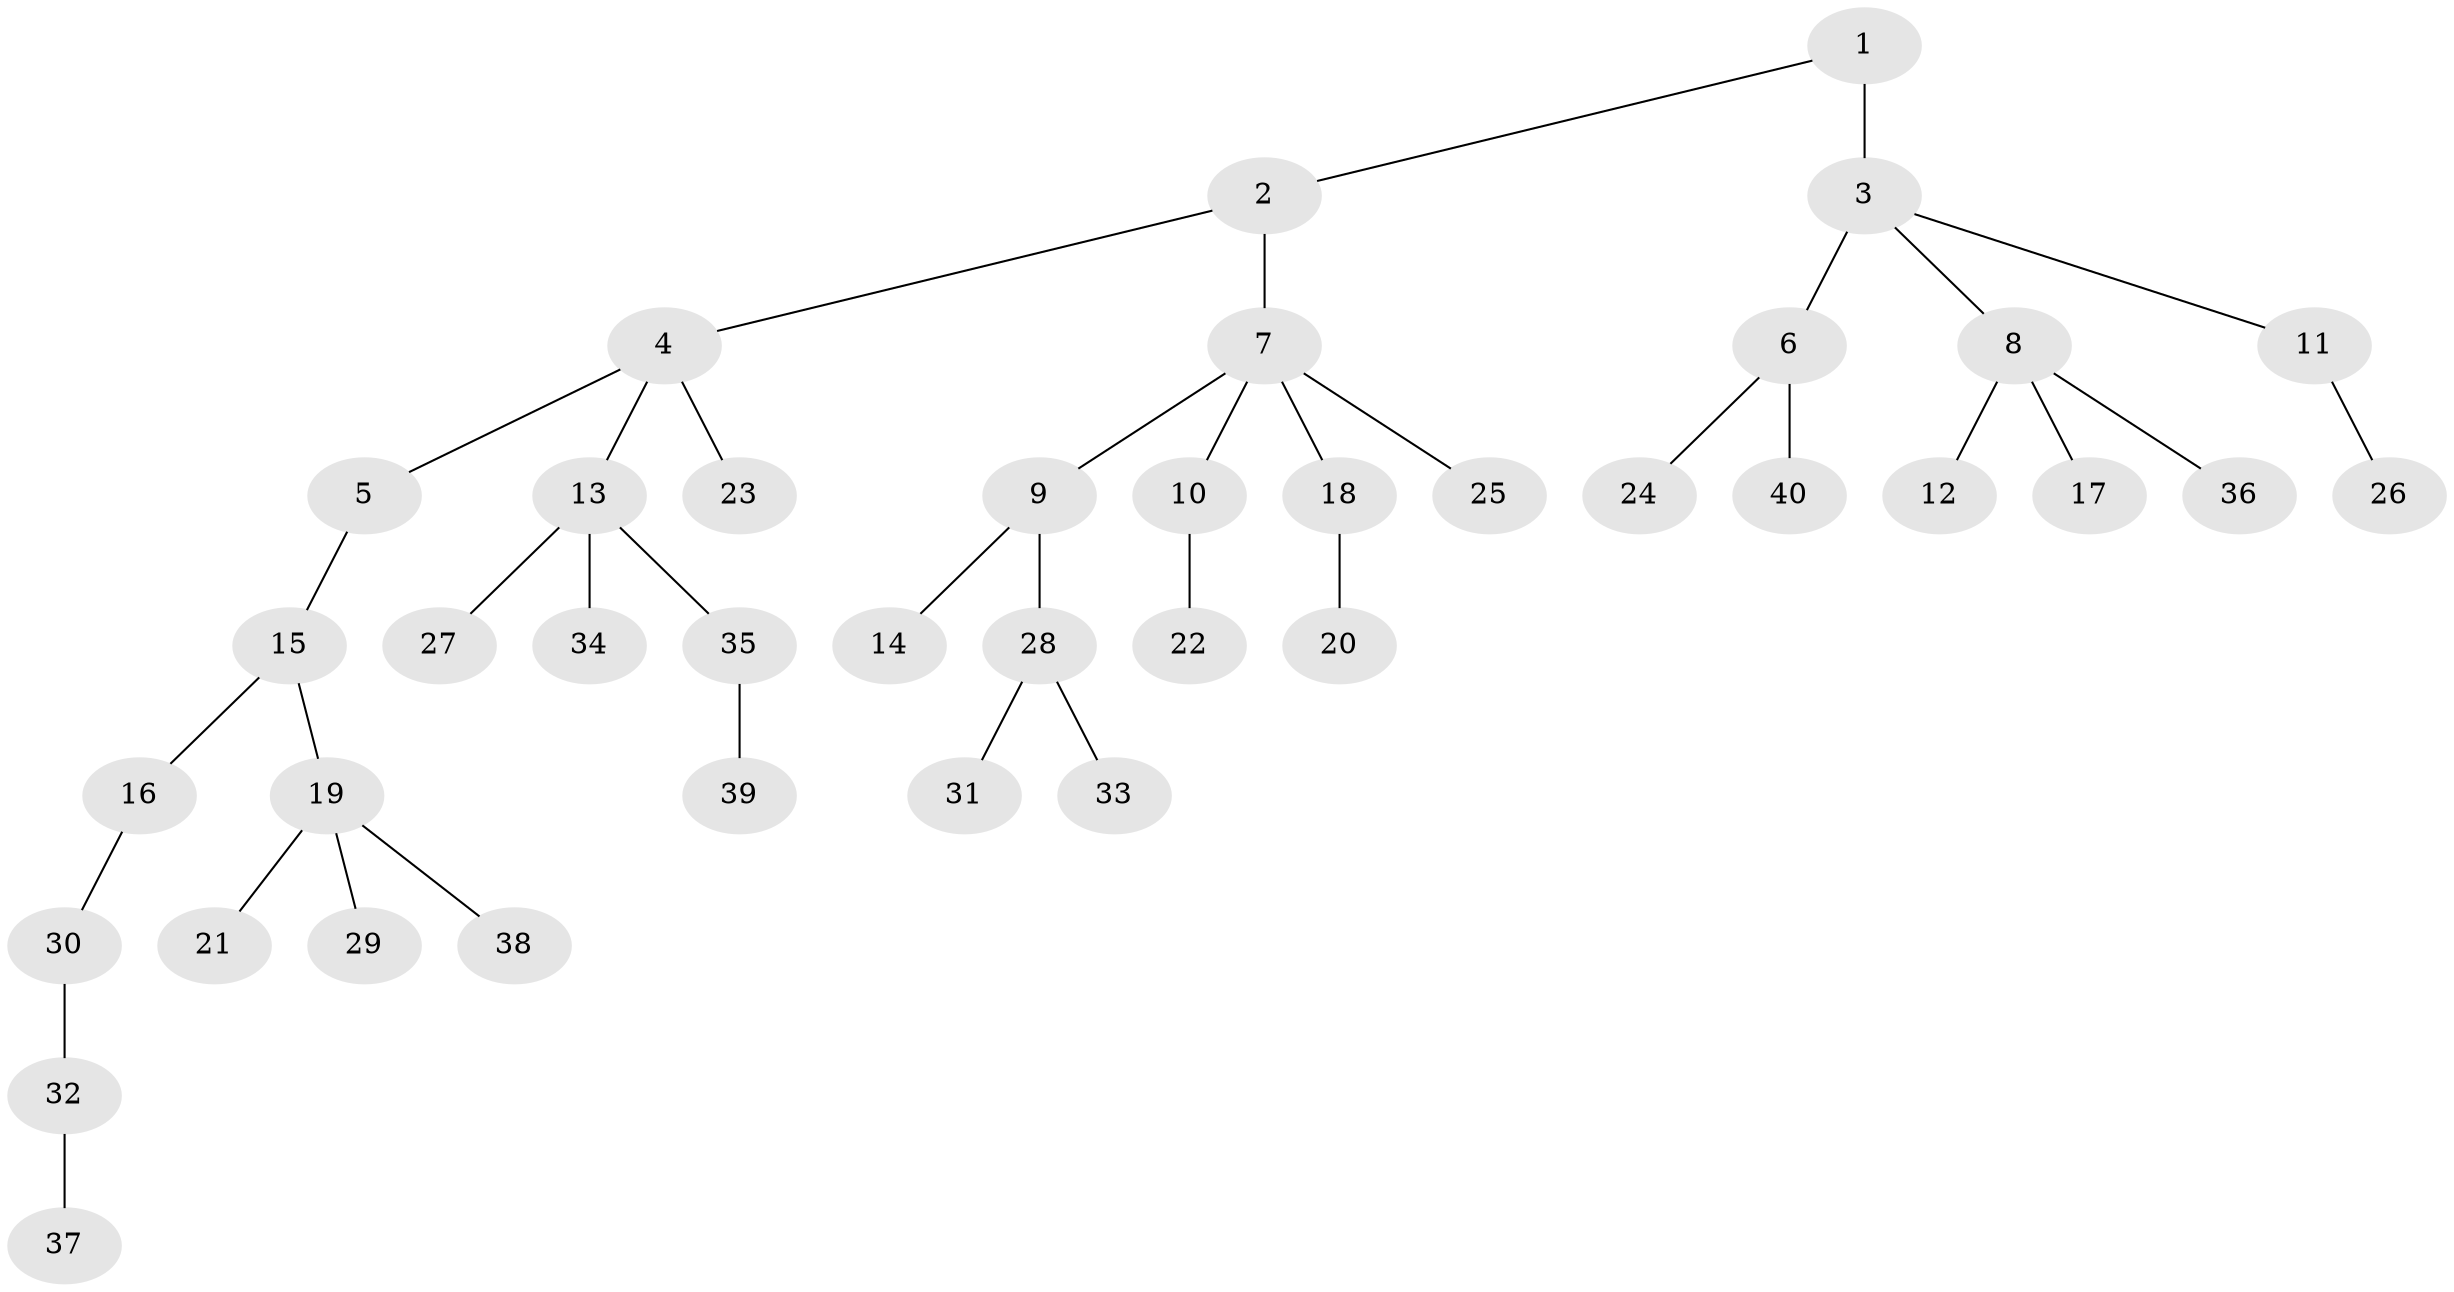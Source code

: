 // original degree distribution, {4: 0.075, 6: 0.0375, 3: 0.0875, 5: 0.05, 1: 0.5625, 2: 0.1875}
// Generated by graph-tools (version 1.1) at 2025/36/03/09/25 02:36:46]
// undirected, 40 vertices, 39 edges
graph export_dot {
graph [start="1"]
  node [color=gray90,style=filled];
  1;
  2;
  3;
  4;
  5;
  6;
  7;
  8;
  9;
  10;
  11;
  12;
  13;
  14;
  15;
  16;
  17;
  18;
  19;
  20;
  21;
  22;
  23;
  24;
  25;
  26;
  27;
  28;
  29;
  30;
  31;
  32;
  33;
  34;
  35;
  36;
  37;
  38;
  39;
  40;
  1 -- 2 [weight=1.0];
  1 -- 3 [weight=2.0];
  2 -- 4 [weight=1.0];
  2 -- 7 [weight=1.0];
  3 -- 6 [weight=1.0];
  3 -- 8 [weight=1.0];
  3 -- 11 [weight=1.0];
  4 -- 5 [weight=1.0];
  4 -- 13 [weight=1.0];
  4 -- 23 [weight=1.0];
  5 -- 15 [weight=1.0];
  6 -- 24 [weight=1.0];
  6 -- 40 [weight=1.0];
  7 -- 9 [weight=1.0];
  7 -- 10 [weight=1.0];
  7 -- 18 [weight=1.0];
  7 -- 25 [weight=1.0];
  8 -- 12 [weight=1.0];
  8 -- 17 [weight=1.0];
  8 -- 36 [weight=1.0];
  9 -- 14 [weight=1.0];
  9 -- 28 [weight=1.0];
  10 -- 22 [weight=3.0];
  11 -- 26 [weight=1.0];
  13 -- 27 [weight=1.0];
  13 -- 34 [weight=1.0];
  13 -- 35 [weight=1.0];
  15 -- 16 [weight=1.0];
  15 -- 19 [weight=1.0];
  16 -- 30 [weight=1.0];
  18 -- 20 [weight=2.0];
  19 -- 21 [weight=1.0];
  19 -- 29 [weight=1.0];
  19 -- 38 [weight=1.0];
  28 -- 31 [weight=1.0];
  28 -- 33 [weight=1.0];
  30 -- 32 [weight=1.0];
  32 -- 37 [weight=1.0];
  35 -- 39 [weight=1.0];
}
